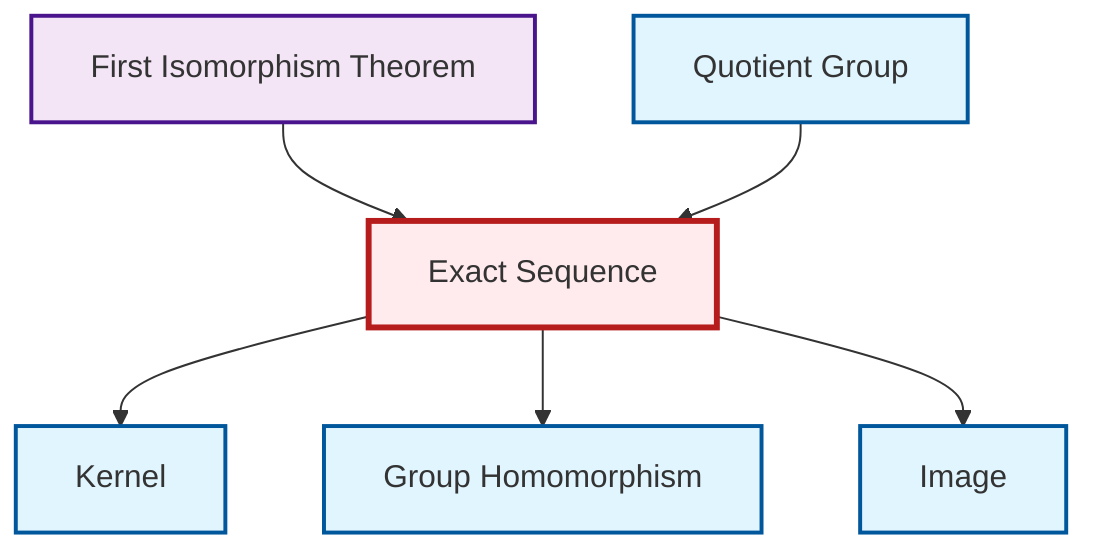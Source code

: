 graph TD
    classDef definition fill:#e1f5fe,stroke:#01579b,stroke-width:2px
    classDef theorem fill:#f3e5f5,stroke:#4a148c,stroke-width:2px
    classDef axiom fill:#fff3e0,stroke:#e65100,stroke-width:2px
    classDef example fill:#e8f5e9,stroke:#1b5e20,stroke-width:2px
    classDef current fill:#ffebee,stroke:#b71c1c,stroke-width:3px
    def-kernel["Kernel"]:::definition
    def-exact-sequence["Exact Sequence"]:::definition
    def-quotient-group["Quotient Group"]:::definition
    def-image["Image"]:::definition
    thm-first-isomorphism["First Isomorphism Theorem"]:::theorem
    def-homomorphism["Group Homomorphism"]:::definition
    thm-first-isomorphism --> def-exact-sequence
    def-exact-sequence --> def-kernel
    def-exact-sequence --> def-homomorphism
    def-quotient-group --> def-exact-sequence
    def-exact-sequence --> def-image
    class def-exact-sequence current